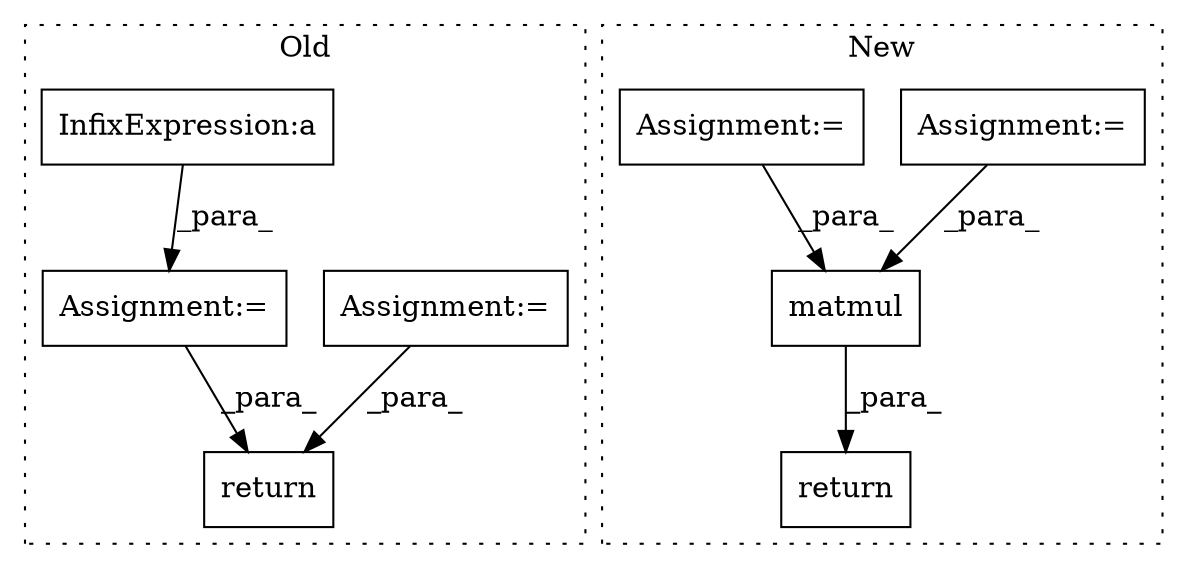 digraph G {
subgraph cluster0 {
1 [label="return" a="41" s="26818" l="7" shape="box"];
4 [label="Assignment:=" a="7" s="26631" l="1" shape="box"];
6 [label="Assignment:=" a="7" s="26042" l="1" shape="box"];
7 [label="InfixExpression:a" a="27" s="26698" l="3" shape="box"];
label = "Old";
style="dotted";
}
subgraph cluster1 {
2 [label="matmul" a="32" s="18492,18510" l="7,1" shape="box"];
3 [label="Assignment:=" a="7" s="18247" l="1" shape="box"];
5 [label="return" a="41" s="18474" l="7" shape="box"];
8 [label="Assignment:=" a="7" s="18145" l="1" shape="box"];
label = "New";
style="dotted";
}
2 -> 5 [label="_para_"];
3 -> 2 [label="_para_"];
4 -> 1 [label="_para_"];
6 -> 1 [label="_para_"];
7 -> 4 [label="_para_"];
8 -> 2 [label="_para_"];
}
